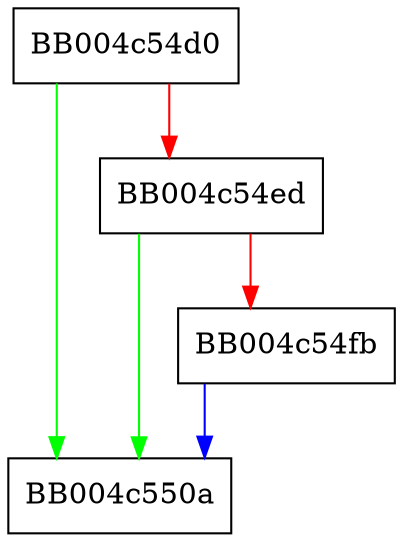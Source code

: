 digraph ossl_quic_wire_determine_pn_len {
  node [shape="box"];
  graph [splines=ortho];
  BB004c54d0 -> BB004c550a [color="green"];
  BB004c54d0 -> BB004c54ed [color="red"];
  BB004c54ed -> BB004c550a [color="green"];
  BB004c54ed -> BB004c54fb [color="red"];
  BB004c54fb -> BB004c550a [color="blue"];
}